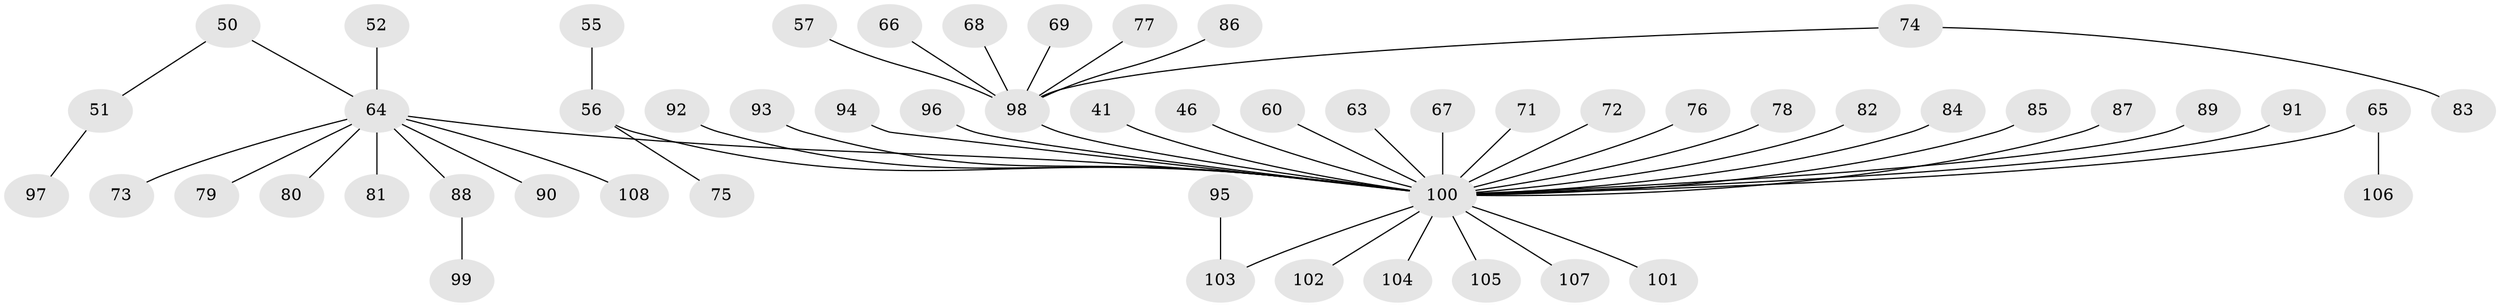 // original degree distribution, {6: 0.018518518518518517, 7: 0.018518518518518517, 4: 0.10185185185185185, 3: 0.05555555555555555, 5: 0.046296296296296294, 1: 0.5833333333333334, 2: 0.17592592592592593}
// Generated by graph-tools (version 1.1) at 2025/53/03/09/25 04:53:36]
// undirected, 54 vertices, 53 edges
graph export_dot {
graph [start="1"]
  node [color=gray90,style=filled];
  41;
  46;
  50;
  51;
  52;
  55;
  56 [super="+4+6+45+49"];
  57;
  60;
  63;
  64 [super="+39+61+38+44"];
  65;
  66;
  67;
  68;
  69;
  71;
  72;
  73;
  74 [super="+20"];
  75;
  76;
  77;
  78;
  79;
  80;
  81;
  82;
  83;
  84;
  85;
  86;
  87;
  88;
  89;
  90;
  91;
  92;
  93;
  94;
  95;
  96;
  97;
  98 [super="+5+7+32+14+22+26+33"];
  99;
  100 [super="+59+70+62+28+42+40"];
  101;
  102;
  103 [super="+43"];
  104;
  105;
  106;
  107 [super="+36"];
  108;
  41 -- 100;
  46 -- 100;
  50 -- 51;
  50 -- 64;
  51 -- 97;
  52 -- 64;
  55 -- 56;
  56 -- 75;
  56 -- 100;
  57 -- 98;
  60 -- 100;
  63 -- 100;
  64 -- 80;
  64 -- 90;
  64 -- 73;
  64 -- 79;
  64 -- 81;
  64 -- 88;
  64 -- 108;
  64 -- 100;
  65 -- 106;
  65 -- 100;
  66 -- 98;
  67 -- 100;
  68 -- 98;
  69 -- 98;
  71 -- 100;
  72 -- 100;
  74 -- 83;
  74 -- 98;
  76 -- 100;
  77 -- 98;
  78 -- 100;
  82 -- 100;
  84 -- 100;
  85 -- 100;
  86 -- 98;
  87 -- 100;
  88 -- 99;
  89 -- 100;
  91 -- 100;
  92 -- 100;
  93 -- 100;
  94 -- 100;
  95 -- 103;
  96 -- 100;
  98 -- 100;
  100 -- 102;
  100 -- 105;
  100 -- 104;
  100 -- 101;
  100 -- 107;
  100 -- 103;
}
